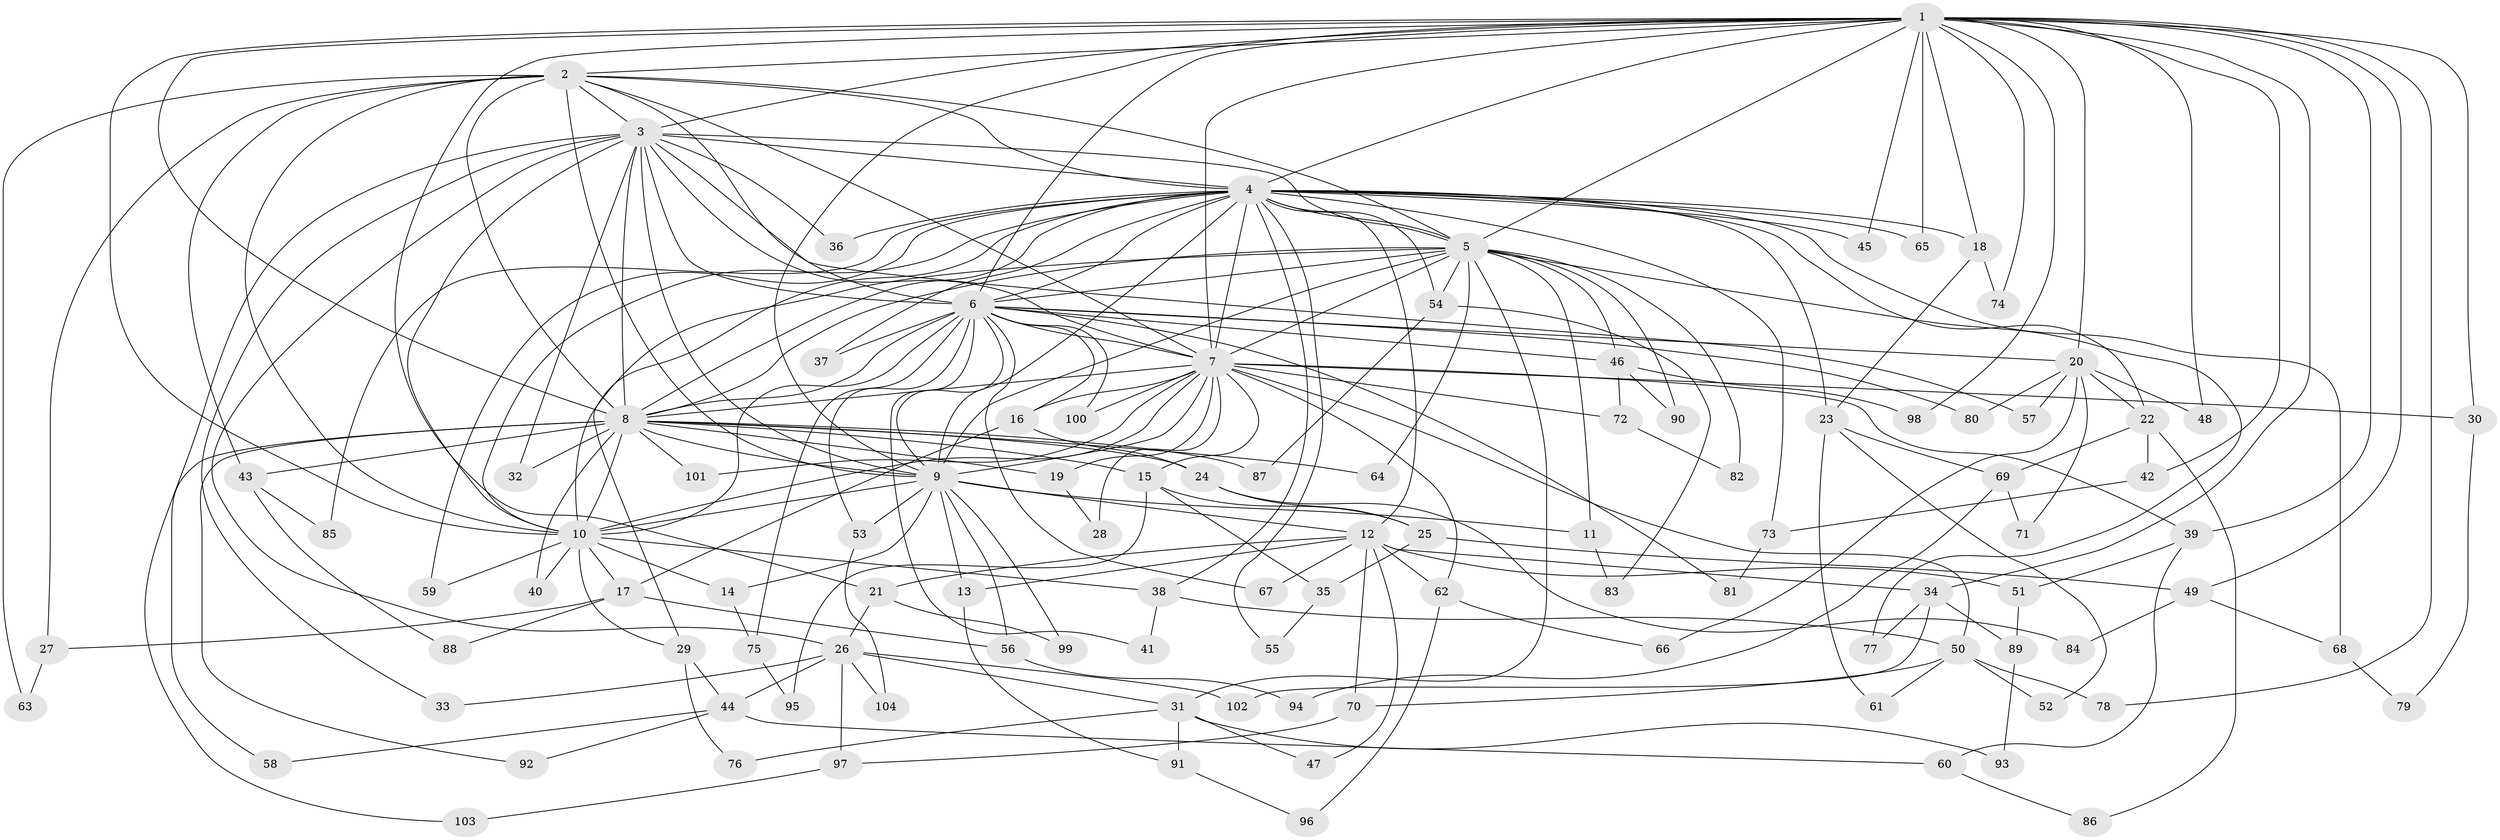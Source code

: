 // coarse degree distribution, {20: 0.02702702702702703, 15: 0.013513513513513514, 28: 0.013513513513513514, 16: 0.013513513513513514, 17: 0.02702702702702703, 12: 0.013513513513513514, 2: 0.4189189189189189, 3: 0.14864864864864866, 4: 0.16216216216216217, 5: 0.06756756756756757, 6: 0.06756756756756757, 7: 0.013513513513513514, 8: 0.013513513513513514}
// Generated by graph-tools (version 1.1) at 2025/23/03/03/25 07:23:41]
// undirected, 104 vertices, 233 edges
graph export_dot {
graph [start="1"]
  node [color=gray90,style=filled];
  1;
  2;
  3;
  4;
  5;
  6;
  7;
  8;
  9;
  10;
  11;
  12;
  13;
  14;
  15;
  16;
  17;
  18;
  19;
  20;
  21;
  22;
  23;
  24;
  25;
  26;
  27;
  28;
  29;
  30;
  31;
  32;
  33;
  34;
  35;
  36;
  37;
  38;
  39;
  40;
  41;
  42;
  43;
  44;
  45;
  46;
  47;
  48;
  49;
  50;
  51;
  52;
  53;
  54;
  55;
  56;
  57;
  58;
  59;
  60;
  61;
  62;
  63;
  64;
  65;
  66;
  67;
  68;
  69;
  70;
  71;
  72;
  73;
  74;
  75;
  76;
  77;
  78;
  79;
  80;
  81;
  82;
  83;
  84;
  85;
  86;
  87;
  88;
  89;
  90;
  91;
  92;
  93;
  94;
  95;
  96;
  97;
  98;
  99;
  100;
  101;
  102;
  103;
  104;
  1 -- 2;
  1 -- 3;
  1 -- 4;
  1 -- 5;
  1 -- 6;
  1 -- 7;
  1 -- 8;
  1 -- 9;
  1 -- 10;
  1 -- 18;
  1 -- 20;
  1 -- 21;
  1 -- 30;
  1 -- 34;
  1 -- 39;
  1 -- 42;
  1 -- 45;
  1 -- 48;
  1 -- 49;
  1 -- 65;
  1 -- 74;
  1 -- 78;
  1 -- 98;
  2 -- 3;
  2 -- 4;
  2 -- 5;
  2 -- 6;
  2 -- 7;
  2 -- 8;
  2 -- 9;
  2 -- 10;
  2 -- 27;
  2 -- 43;
  2 -- 63;
  3 -- 4;
  3 -- 5;
  3 -- 6;
  3 -- 7;
  3 -- 8;
  3 -- 9;
  3 -- 10;
  3 -- 26;
  3 -- 32;
  3 -- 33;
  3 -- 36;
  3 -- 57;
  3 -- 103;
  4 -- 5;
  4 -- 6;
  4 -- 7;
  4 -- 8;
  4 -- 9;
  4 -- 10;
  4 -- 12;
  4 -- 18;
  4 -- 22;
  4 -- 23;
  4 -- 29;
  4 -- 36;
  4 -- 37;
  4 -- 38;
  4 -- 45;
  4 -- 54;
  4 -- 55;
  4 -- 59;
  4 -- 65;
  4 -- 68;
  4 -- 73;
  4 -- 85;
  5 -- 6;
  5 -- 7;
  5 -- 8;
  5 -- 9;
  5 -- 10;
  5 -- 11;
  5 -- 31;
  5 -- 46;
  5 -- 54;
  5 -- 64;
  5 -- 77;
  5 -- 82;
  5 -- 90;
  6 -- 7;
  6 -- 8;
  6 -- 9;
  6 -- 10;
  6 -- 16;
  6 -- 20;
  6 -- 37;
  6 -- 41;
  6 -- 46;
  6 -- 53;
  6 -- 67;
  6 -- 75;
  6 -- 80;
  6 -- 81;
  6 -- 100;
  7 -- 8;
  7 -- 9;
  7 -- 10;
  7 -- 15;
  7 -- 16;
  7 -- 19;
  7 -- 28;
  7 -- 30;
  7 -- 39;
  7 -- 50;
  7 -- 62;
  7 -- 72;
  7 -- 100;
  7 -- 101;
  8 -- 9;
  8 -- 10;
  8 -- 15;
  8 -- 19;
  8 -- 24;
  8 -- 32;
  8 -- 40;
  8 -- 43;
  8 -- 58;
  8 -- 64;
  8 -- 87;
  8 -- 92;
  8 -- 101;
  9 -- 10;
  9 -- 11;
  9 -- 12;
  9 -- 13;
  9 -- 14;
  9 -- 53;
  9 -- 56;
  9 -- 99;
  10 -- 14;
  10 -- 17;
  10 -- 29;
  10 -- 38;
  10 -- 40;
  10 -- 59;
  11 -- 83;
  12 -- 13;
  12 -- 21;
  12 -- 34;
  12 -- 47;
  12 -- 51;
  12 -- 62;
  12 -- 67;
  12 -- 70;
  13 -- 91;
  14 -- 75;
  15 -- 25;
  15 -- 35;
  15 -- 95;
  16 -- 17;
  16 -- 24;
  17 -- 27;
  17 -- 56;
  17 -- 88;
  18 -- 23;
  18 -- 74;
  19 -- 28;
  20 -- 22;
  20 -- 48;
  20 -- 57;
  20 -- 66;
  20 -- 71;
  20 -- 80;
  21 -- 26;
  21 -- 99;
  22 -- 42;
  22 -- 69;
  22 -- 86;
  23 -- 52;
  23 -- 61;
  23 -- 69;
  24 -- 25;
  24 -- 84;
  25 -- 35;
  25 -- 49;
  26 -- 31;
  26 -- 33;
  26 -- 44;
  26 -- 97;
  26 -- 102;
  26 -- 104;
  27 -- 63;
  29 -- 44;
  29 -- 76;
  30 -- 79;
  31 -- 47;
  31 -- 76;
  31 -- 91;
  31 -- 93;
  34 -- 77;
  34 -- 89;
  34 -- 102;
  35 -- 55;
  38 -- 41;
  38 -- 50;
  39 -- 51;
  39 -- 60;
  42 -- 73;
  43 -- 85;
  43 -- 88;
  44 -- 58;
  44 -- 60;
  44 -- 92;
  46 -- 72;
  46 -- 90;
  46 -- 98;
  49 -- 68;
  49 -- 84;
  50 -- 52;
  50 -- 61;
  50 -- 70;
  50 -- 78;
  51 -- 89;
  53 -- 104;
  54 -- 83;
  54 -- 87;
  56 -- 94;
  60 -- 86;
  62 -- 66;
  62 -- 96;
  68 -- 79;
  69 -- 71;
  69 -- 94;
  70 -- 97;
  72 -- 82;
  73 -- 81;
  75 -- 95;
  89 -- 93;
  91 -- 96;
  97 -- 103;
}
